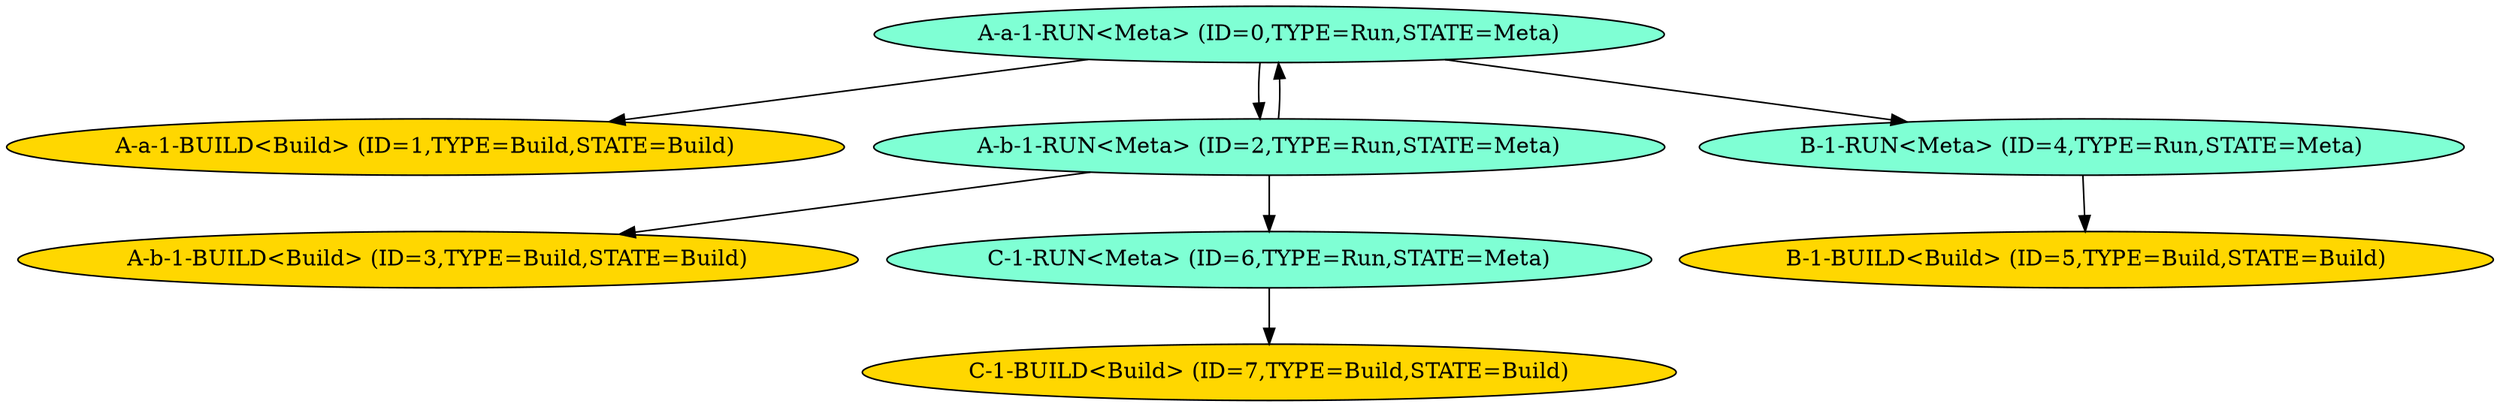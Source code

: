 strict digraph dependency_graph {
// Node definitions.
"A-a-1-RUN<Meta> (ID=0,TYPE=Run,STATE=Meta)" [
NodeInBase64="Cv+BBgEC/4QAAABX/4UDAQEKUGFja2FnZVZlcgH/hgABBQEETmFtZQEMAAEHVmVyc2lvbgEMAAEJQ29uZGl0aW9uAQwAAQhTVmVyc2lvbgEMAAEKU0NvbmRpdGlvbgEMAAAA/8z/ggD/xwMCAAFX/4UDAQEKUGFja2FnZVZlcgH/hgABBQEETmFtZQEMAAEHVmVyc2lvbgEMAAEJQ29uZGl0aW9uAQwAAQhTVmVyc2lvbgEMAAEKU0NvbmRpdGlvbgEMAAAADv+GAQNBLWEBATEBAT0AAwQAAgMEAAQXDAAUL3BhdGgvdG8vYS9hLnNyYy5ycG0UDAARL3BhdGgvdG8vYS9hLnNwZWMNDAAKL3BhdGgvdG8vYQkMAAZub2FyY2gKDAAHPExPQ0FMPgMMAAA="
SRPM="/path/to/a/a.src.rpm"
fillcolor=aquamarine
style=filled
];
"A-a-1-BUILD<Build> (ID=1,TYPE=Build,STATE=Build)" [
NodeInBase64="Cv+BBgEC/4QAAABX/4UDAQEKUGFja2FnZVZlcgH/hgABBQEETmFtZQEMAAEHVmVyc2lvbgEMAAEJQ29uZGl0aW9uAQwAAQhTVmVyc2lvbgEMAAEKU0NvbmRpdGlvbgEMAAAA/8z/ggD/xwMCAAFX/4UDAQEKUGFja2FnZVZlcgH/hgABBQEETmFtZQEMAAEHVmVyc2lvbgEMAAEJQ29uZGl0aW9uAQwAAQhTVmVyc2lvbgEMAAEKU0NvbmRpdGlvbgEMAAAADv+GAQNBLWEBATEBAT0AAwQABAMEAAIXDAAUL3BhdGgvdG8vYS9hLnNyYy5ycG0UDAARL3BhdGgvdG8vYS9hLnNwZWMNDAAKL3BhdGgvdG8vYQkMAAZub2FyY2gKDAAHPExPQ0FMPgMMAAA="
SRPM="/path/to/a/a.src.rpm"
fillcolor=gold
style=filled
];
"A-b-1-RUN<Meta> (ID=2,TYPE=Run,STATE=Meta)" [
NodeInBase64="Cv+BBgEC/4QAAABX/4UDAQEKUGFja2FnZVZlcgH/hgABBQEETmFtZQEMAAEHVmVyc2lvbgEMAAEJQ29uZGl0aW9uAQwAAQhTVmVyc2lvbgEMAAEKU0NvbmRpdGlvbgEMAAAA/8z/ggD/xwMCAAFX/4UDAQEKUGFja2FnZVZlcgH/hgABBQEETmFtZQEMAAEHVmVyc2lvbgEMAAEJQ29uZGl0aW9uAQwAAQhTVmVyc2lvbgEMAAEKU0NvbmRpdGlvbgEMAAAADv+GAQNBLWIBATEBAT0AAwQAAgMEAAQXDAAUL3BhdGgvdG8vYS9hLnNyYy5ycG0UDAARL3BhdGgvdG8vYS9hLnNwZWMNDAAKL3BhdGgvdG8vYQkMAAZub2FyY2gKDAAHPExPQ0FMPgMMAAA="
SRPM="/path/to/a/a.src.rpm"
fillcolor=aquamarine
style=filled
];
"A-b-1-BUILD<Build> (ID=3,TYPE=Build,STATE=Build)" [
NodeInBase64="Cv+BBgEC/4QAAABX/4UDAQEKUGFja2FnZVZlcgH/hgABBQEETmFtZQEMAAEHVmVyc2lvbgEMAAEJQ29uZGl0aW9uAQwAAQhTVmVyc2lvbgEMAAEKU0NvbmRpdGlvbgEMAAAA/8z/ggD/xwMCAAFX/4UDAQEKUGFja2FnZVZlcgH/hgABBQEETmFtZQEMAAEHVmVyc2lvbgEMAAEJQ29uZGl0aW9uAQwAAQhTVmVyc2lvbgEMAAEKU0NvbmRpdGlvbgEMAAAADv+GAQNBLWIBATEBAT0AAwQABAMEAAIXDAAUL3BhdGgvdG8vYS9hLnNyYy5ycG0UDAARL3BhdGgvdG8vYS9hLnNwZWMNDAAKL3BhdGgvdG8vYQkMAAZub2FyY2gKDAAHPExPQ0FMPgMMAAA="
SRPM="/path/to/a/a.src.rpm"
fillcolor=gold
style=filled
];
"B-1-RUN<Meta> (ID=4,TYPE=Run,STATE=Meta)" [
NodeInBase64="Cv+BBgEC/4QAAABX/4UDAQEKUGFja2FnZVZlcgH/hgABBQEETmFtZQEMAAEHVmVyc2lvbgEMAAEJQ29uZGl0aW9uAQwAAQhTVmVyc2lvbgEMAAEKU0NvbmRpdGlvbgEMAAAA/8r/ggD/xQMCAAFX/4UDAQEKUGFja2FnZVZlcgH/hgABBQEETmFtZQEMAAEHVmVyc2lvbgEMAAEJQ29uZGl0aW9uAQwAAQhTVmVyc2lvbgEMAAEKU0NvbmRpdGlvbgEMAAAADP+GAQFCAQExAQE9AAMEAAIDBAAEFwwAFC9wYXRoL3RvL2IvYi5zcmMucnBtFAwAES9wYXRoL3RvL2IvYi5zcGVjDQwACi9wYXRoL3RvL2IJDAAGbm9hcmNoCgwABzxMT0NBTD4DDAAA"
SRPM="/path/to/b/b.src.rpm"
fillcolor=aquamarine
style=filled
];
"B-1-BUILD<Build> (ID=5,TYPE=Build,STATE=Build)" [
NodeInBase64="Cv+BBgEC/4QAAABX/4UDAQEKUGFja2FnZVZlcgH/hgABBQEETmFtZQEMAAEHVmVyc2lvbgEMAAEJQ29uZGl0aW9uAQwAAQhTVmVyc2lvbgEMAAEKU0NvbmRpdGlvbgEMAAAA/8r/ggD/xQMCAAFX/4UDAQEKUGFja2FnZVZlcgH/hgABBQEETmFtZQEMAAEHVmVyc2lvbgEMAAEJQ29uZGl0aW9uAQwAAQhTVmVyc2lvbgEMAAEKU0NvbmRpdGlvbgEMAAAADP+GAQFCAQExAQE9AAMEAAQDBAACFwwAFC9wYXRoL3RvL2IvYi5zcmMucnBtFAwAES9wYXRoL3RvL2IvYi5zcGVjDQwACi9wYXRoL3RvL2IJDAAGbm9hcmNoCgwABzxMT0NBTD4DDAAA"
SRPM="/path/to/b/b.src.rpm"
fillcolor=gold
style=filled
];
"C-1-RUN<Meta> (ID=6,TYPE=Run,STATE=Meta)" [
NodeInBase64="Cv+BBgEC/4QAAABX/4UDAQEKUGFja2FnZVZlcgH/hgABBQEETmFtZQEMAAEHVmVyc2lvbgEMAAEJQ29uZGl0aW9uAQwAAQhTVmVyc2lvbgEMAAEKU0NvbmRpdGlvbgEMAAAA/8r/ggD/xQMCAAFX/4UDAQEKUGFja2FnZVZlcgH/hgABBQEETmFtZQEMAAEHVmVyc2lvbgEMAAEJQ29uZGl0aW9uAQwAAQhTVmVyc2lvbgEMAAEKU0NvbmRpdGlvbgEMAAAADP+GAQFDAQExAQE9AAMEAAIDBAAEFwwAFC9wYXRoL3RvL2MvYy5zcmMucnBtFAwAES9wYXRoL3RvL2MvYy5zcGVjDQwACi9wYXRoL3RvL2MJDAAGbm9hcmNoCgwABzxMT0NBTD4DDAAA"
SRPM="/path/to/c/c.src.rpm"
fillcolor=aquamarine
style=filled
];
"C-1-BUILD<Build> (ID=7,TYPE=Build,STATE=Build)" [
NodeInBase64="Cv+BBgEC/4QAAABX/4UDAQEKUGFja2FnZVZlcgH/hgABBQEETmFtZQEMAAEHVmVyc2lvbgEMAAEJQ29uZGl0aW9uAQwAAQhTVmVyc2lvbgEMAAEKU0NvbmRpdGlvbgEMAAAA/8r/ggD/xQMCAAFX/4UDAQEKUGFja2FnZVZlcgH/hgABBQEETmFtZQEMAAEHVmVyc2lvbgEMAAEJQ29uZGl0aW9uAQwAAQhTVmVyc2lvbgEMAAEKU0NvbmRpdGlvbgEMAAAADP+GAQFDAQExAQE9AAMEAAQDBAACFwwAFC9wYXRoL3RvL2MvYy5zcmMucnBtFAwAES9wYXRoL3RvL2MvYy5zcGVjDQwACi9wYXRoL3RvL2MJDAAGbm9hcmNoCgwABzxMT0NBTD4DDAAA"
SRPM="/path/to/c/c.src.rpm"
fillcolor=gold
style=filled
];

// Edge definitions.
"A-a-1-RUN<Meta> (ID=0,TYPE=Run,STATE=Meta)" -> "A-a-1-BUILD<Build> (ID=1,TYPE=Build,STATE=Build)";
"A-a-1-RUN<Meta> (ID=0,TYPE=Run,STATE=Meta)" -> "A-b-1-RUN<Meta> (ID=2,TYPE=Run,STATE=Meta)";
"A-a-1-RUN<Meta> (ID=0,TYPE=Run,STATE=Meta)" -> "B-1-RUN<Meta> (ID=4,TYPE=Run,STATE=Meta)";
"A-b-1-RUN<Meta> (ID=2,TYPE=Run,STATE=Meta)" -> "A-a-1-RUN<Meta> (ID=0,TYPE=Run,STATE=Meta)";
"A-b-1-RUN<Meta> (ID=2,TYPE=Run,STATE=Meta)" -> "A-b-1-BUILD<Build> (ID=3,TYPE=Build,STATE=Build)";
"A-b-1-RUN<Meta> (ID=2,TYPE=Run,STATE=Meta)" -> "C-1-RUN<Meta> (ID=6,TYPE=Run,STATE=Meta)";
"B-1-RUN<Meta> (ID=4,TYPE=Run,STATE=Meta)" -> "B-1-BUILD<Build> (ID=5,TYPE=Build,STATE=Build)";
"C-1-RUN<Meta> (ID=6,TYPE=Run,STATE=Meta)" -> "C-1-BUILD<Build> (ID=7,TYPE=Build,STATE=Build)";
}